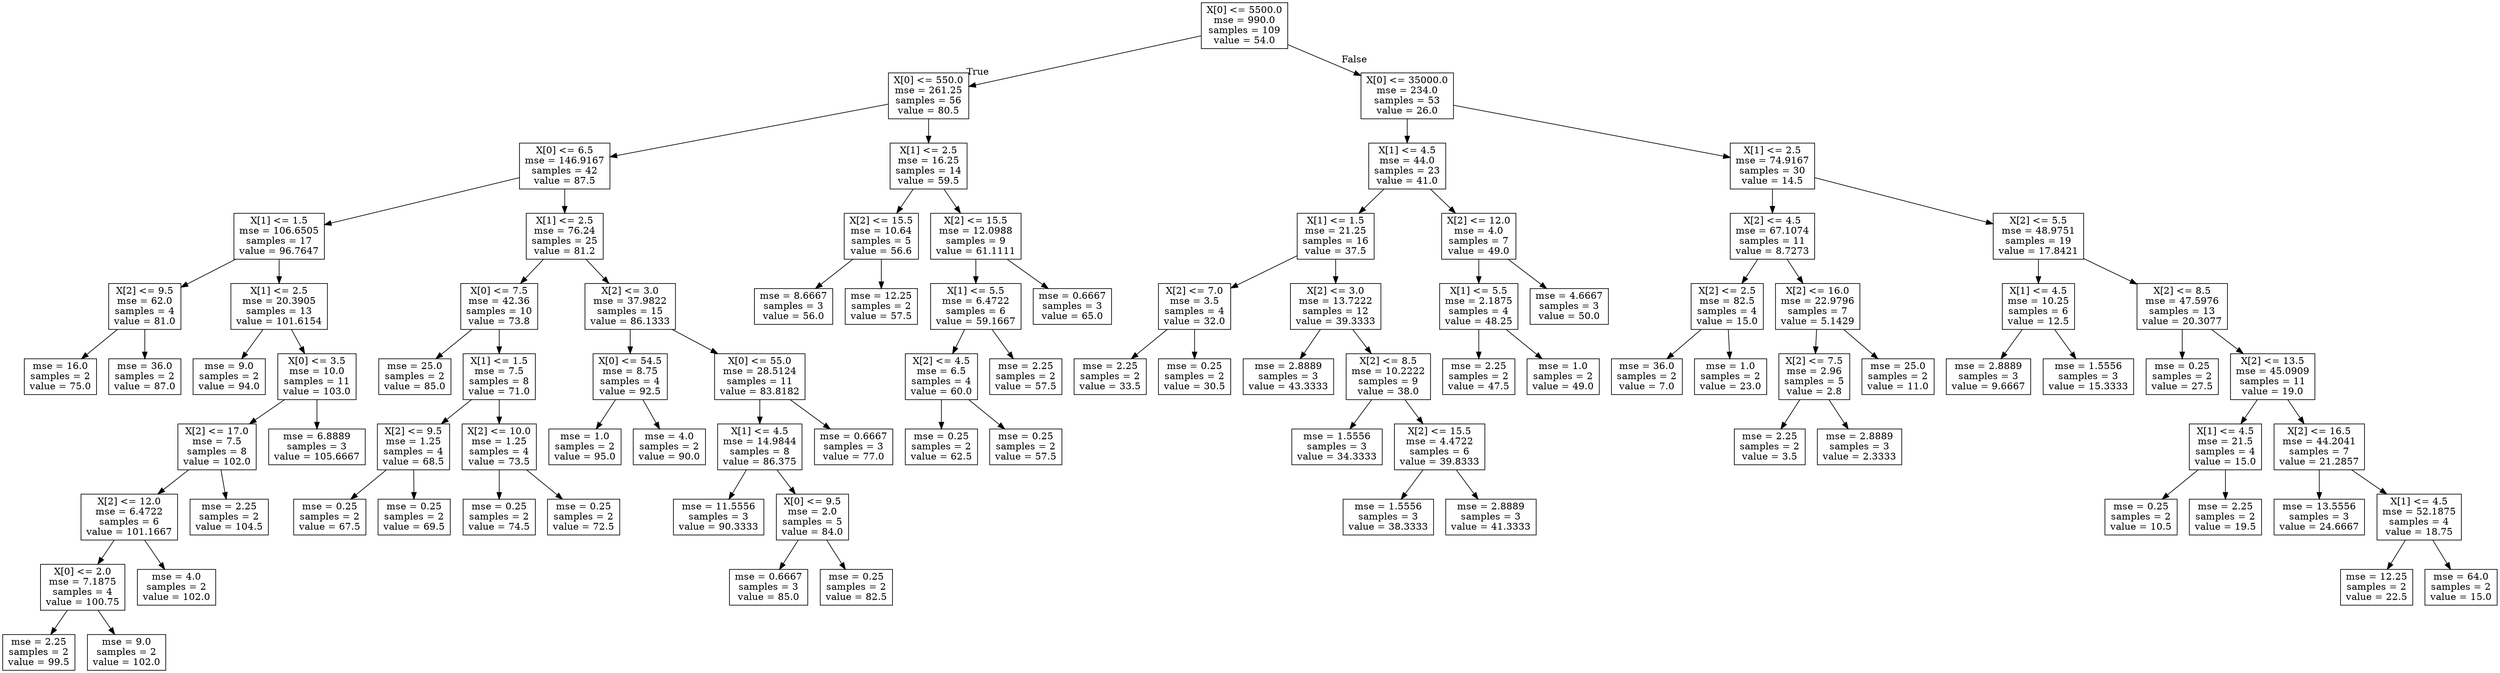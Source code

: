 digraph Tree {
node [shape=box] ;
0 [label="X[0] <= 5500.0\nmse = 990.0\nsamples = 109\nvalue = 54.0"] ;
1 [label="X[0] <= 550.0\nmse = 261.25\nsamples = 56\nvalue = 80.5"] ;
0 -> 1 [labeldistance=2.5, labelangle=45, headlabel="True"] ;
2 [label="X[0] <= 6.5\nmse = 146.9167\nsamples = 42\nvalue = 87.5"] ;
1 -> 2 ;
3 [label="X[1] <= 1.5\nmse = 106.6505\nsamples = 17\nvalue = 96.7647"] ;
2 -> 3 ;
4 [label="X[2] <= 9.5\nmse = 62.0\nsamples = 4\nvalue = 81.0"] ;
3 -> 4 ;
5 [label="mse = 16.0\nsamples = 2\nvalue = 75.0"] ;
4 -> 5 ;
6 [label="mse = 36.0\nsamples = 2\nvalue = 87.0"] ;
4 -> 6 ;
7 [label="X[1] <= 2.5\nmse = 20.3905\nsamples = 13\nvalue = 101.6154"] ;
3 -> 7 ;
8 [label="mse = 9.0\nsamples = 2\nvalue = 94.0"] ;
7 -> 8 ;
9 [label="X[0] <= 3.5\nmse = 10.0\nsamples = 11\nvalue = 103.0"] ;
7 -> 9 ;
10 [label="X[2] <= 17.0\nmse = 7.5\nsamples = 8\nvalue = 102.0"] ;
9 -> 10 ;
11 [label="X[2] <= 12.0\nmse = 6.4722\nsamples = 6\nvalue = 101.1667"] ;
10 -> 11 ;
12 [label="X[0] <= 2.0\nmse = 7.1875\nsamples = 4\nvalue = 100.75"] ;
11 -> 12 ;
13 [label="mse = 2.25\nsamples = 2\nvalue = 99.5"] ;
12 -> 13 ;
14 [label="mse = 9.0\nsamples = 2\nvalue = 102.0"] ;
12 -> 14 ;
15 [label="mse = 4.0\nsamples = 2\nvalue = 102.0"] ;
11 -> 15 ;
16 [label="mse = 2.25\nsamples = 2\nvalue = 104.5"] ;
10 -> 16 ;
17 [label="mse = 6.8889\nsamples = 3\nvalue = 105.6667"] ;
9 -> 17 ;
18 [label="X[1] <= 2.5\nmse = 76.24\nsamples = 25\nvalue = 81.2"] ;
2 -> 18 ;
19 [label="X[0] <= 7.5\nmse = 42.36\nsamples = 10\nvalue = 73.8"] ;
18 -> 19 ;
20 [label="mse = 25.0\nsamples = 2\nvalue = 85.0"] ;
19 -> 20 ;
21 [label="X[1] <= 1.5\nmse = 7.5\nsamples = 8\nvalue = 71.0"] ;
19 -> 21 ;
22 [label="X[2] <= 9.5\nmse = 1.25\nsamples = 4\nvalue = 68.5"] ;
21 -> 22 ;
23 [label="mse = 0.25\nsamples = 2\nvalue = 67.5"] ;
22 -> 23 ;
24 [label="mse = 0.25\nsamples = 2\nvalue = 69.5"] ;
22 -> 24 ;
25 [label="X[2] <= 10.0\nmse = 1.25\nsamples = 4\nvalue = 73.5"] ;
21 -> 25 ;
26 [label="mse = 0.25\nsamples = 2\nvalue = 74.5"] ;
25 -> 26 ;
27 [label="mse = 0.25\nsamples = 2\nvalue = 72.5"] ;
25 -> 27 ;
28 [label="X[2] <= 3.0\nmse = 37.9822\nsamples = 15\nvalue = 86.1333"] ;
18 -> 28 ;
29 [label="X[0] <= 54.5\nmse = 8.75\nsamples = 4\nvalue = 92.5"] ;
28 -> 29 ;
30 [label="mse = 1.0\nsamples = 2\nvalue = 95.0"] ;
29 -> 30 ;
31 [label="mse = 4.0\nsamples = 2\nvalue = 90.0"] ;
29 -> 31 ;
32 [label="X[0] <= 55.0\nmse = 28.5124\nsamples = 11\nvalue = 83.8182"] ;
28 -> 32 ;
33 [label="X[1] <= 4.5\nmse = 14.9844\nsamples = 8\nvalue = 86.375"] ;
32 -> 33 ;
34 [label="mse = 11.5556\nsamples = 3\nvalue = 90.3333"] ;
33 -> 34 ;
35 [label="X[0] <= 9.5\nmse = 2.0\nsamples = 5\nvalue = 84.0"] ;
33 -> 35 ;
36 [label="mse = 0.6667\nsamples = 3\nvalue = 85.0"] ;
35 -> 36 ;
37 [label="mse = 0.25\nsamples = 2\nvalue = 82.5"] ;
35 -> 37 ;
38 [label="mse = 0.6667\nsamples = 3\nvalue = 77.0"] ;
32 -> 38 ;
39 [label="X[1] <= 2.5\nmse = 16.25\nsamples = 14\nvalue = 59.5"] ;
1 -> 39 ;
40 [label="X[2] <= 15.5\nmse = 10.64\nsamples = 5\nvalue = 56.6"] ;
39 -> 40 ;
41 [label="mse = 8.6667\nsamples = 3\nvalue = 56.0"] ;
40 -> 41 ;
42 [label="mse = 12.25\nsamples = 2\nvalue = 57.5"] ;
40 -> 42 ;
43 [label="X[2] <= 15.5\nmse = 12.0988\nsamples = 9\nvalue = 61.1111"] ;
39 -> 43 ;
44 [label="X[1] <= 5.5\nmse = 6.4722\nsamples = 6\nvalue = 59.1667"] ;
43 -> 44 ;
45 [label="X[2] <= 4.5\nmse = 6.5\nsamples = 4\nvalue = 60.0"] ;
44 -> 45 ;
46 [label="mse = 0.25\nsamples = 2\nvalue = 62.5"] ;
45 -> 46 ;
47 [label="mse = 0.25\nsamples = 2\nvalue = 57.5"] ;
45 -> 47 ;
48 [label="mse = 2.25\nsamples = 2\nvalue = 57.5"] ;
44 -> 48 ;
49 [label="mse = 0.6667\nsamples = 3\nvalue = 65.0"] ;
43 -> 49 ;
50 [label="X[0] <= 35000.0\nmse = 234.0\nsamples = 53\nvalue = 26.0"] ;
0 -> 50 [labeldistance=2.5, labelangle=-45, headlabel="False"] ;
51 [label="X[1] <= 4.5\nmse = 44.0\nsamples = 23\nvalue = 41.0"] ;
50 -> 51 ;
52 [label="X[1] <= 1.5\nmse = 21.25\nsamples = 16\nvalue = 37.5"] ;
51 -> 52 ;
53 [label="X[2] <= 7.0\nmse = 3.5\nsamples = 4\nvalue = 32.0"] ;
52 -> 53 ;
54 [label="mse = 2.25\nsamples = 2\nvalue = 33.5"] ;
53 -> 54 ;
55 [label="mse = 0.25\nsamples = 2\nvalue = 30.5"] ;
53 -> 55 ;
56 [label="X[2] <= 3.0\nmse = 13.7222\nsamples = 12\nvalue = 39.3333"] ;
52 -> 56 ;
57 [label="mse = 2.8889\nsamples = 3\nvalue = 43.3333"] ;
56 -> 57 ;
58 [label="X[2] <= 8.5\nmse = 10.2222\nsamples = 9\nvalue = 38.0"] ;
56 -> 58 ;
59 [label="mse = 1.5556\nsamples = 3\nvalue = 34.3333"] ;
58 -> 59 ;
60 [label="X[2] <= 15.5\nmse = 4.4722\nsamples = 6\nvalue = 39.8333"] ;
58 -> 60 ;
61 [label="mse = 1.5556\nsamples = 3\nvalue = 38.3333"] ;
60 -> 61 ;
62 [label="mse = 2.8889\nsamples = 3\nvalue = 41.3333"] ;
60 -> 62 ;
63 [label="X[2] <= 12.0\nmse = 4.0\nsamples = 7\nvalue = 49.0"] ;
51 -> 63 ;
64 [label="X[1] <= 5.5\nmse = 2.1875\nsamples = 4\nvalue = 48.25"] ;
63 -> 64 ;
65 [label="mse = 2.25\nsamples = 2\nvalue = 47.5"] ;
64 -> 65 ;
66 [label="mse = 1.0\nsamples = 2\nvalue = 49.0"] ;
64 -> 66 ;
67 [label="mse = 4.6667\nsamples = 3\nvalue = 50.0"] ;
63 -> 67 ;
68 [label="X[1] <= 2.5\nmse = 74.9167\nsamples = 30\nvalue = 14.5"] ;
50 -> 68 ;
69 [label="X[2] <= 4.5\nmse = 67.1074\nsamples = 11\nvalue = 8.7273"] ;
68 -> 69 ;
70 [label="X[2] <= 2.5\nmse = 82.5\nsamples = 4\nvalue = 15.0"] ;
69 -> 70 ;
71 [label="mse = 36.0\nsamples = 2\nvalue = 7.0"] ;
70 -> 71 ;
72 [label="mse = 1.0\nsamples = 2\nvalue = 23.0"] ;
70 -> 72 ;
73 [label="X[2] <= 16.0\nmse = 22.9796\nsamples = 7\nvalue = 5.1429"] ;
69 -> 73 ;
74 [label="X[2] <= 7.5\nmse = 2.96\nsamples = 5\nvalue = 2.8"] ;
73 -> 74 ;
75 [label="mse = 2.25\nsamples = 2\nvalue = 3.5"] ;
74 -> 75 ;
76 [label="mse = 2.8889\nsamples = 3\nvalue = 2.3333"] ;
74 -> 76 ;
77 [label="mse = 25.0\nsamples = 2\nvalue = 11.0"] ;
73 -> 77 ;
78 [label="X[2] <= 5.5\nmse = 48.9751\nsamples = 19\nvalue = 17.8421"] ;
68 -> 78 ;
79 [label="X[1] <= 4.5\nmse = 10.25\nsamples = 6\nvalue = 12.5"] ;
78 -> 79 ;
80 [label="mse = 2.8889\nsamples = 3\nvalue = 9.6667"] ;
79 -> 80 ;
81 [label="mse = 1.5556\nsamples = 3\nvalue = 15.3333"] ;
79 -> 81 ;
82 [label="X[2] <= 8.5\nmse = 47.5976\nsamples = 13\nvalue = 20.3077"] ;
78 -> 82 ;
83 [label="mse = 0.25\nsamples = 2\nvalue = 27.5"] ;
82 -> 83 ;
84 [label="X[2] <= 13.5\nmse = 45.0909\nsamples = 11\nvalue = 19.0"] ;
82 -> 84 ;
85 [label="X[1] <= 4.5\nmse = 21.5\nsamples = 4\nvalue = 15.0"] ;
84 -> 85 ;
86 [label="mse = 0.25\nsamples = 2\nvalue = 10.5"] ;
85 -> 86 ;
87 [label="mse = 2.25\nsamples = 2\nvalue = 19.5"] ;
85 -> 87 ;
88 [label="X[2] <= 16.5\nmse = 44.2041\nsamples = 7\nvalue = 21.2857"] ;
84 -> 88 ;
89 [label="mse = 13.5556\nsamples = 3\nvalue = 24.6667"] ;
88 -> 89 ;
90 [label="X[1] <= 4.5\nmse = 52.1875\nsamples = 4\nvalue = 18.75"] ;
88 -> 90 ;
91 [label="mse = 12.25\nsamples = 2\nvalue = 22.5"] ;
90 -> 91 ;
92 [label="mse = 64.0\nsamples = 2\nvalue = 15.0"] ;
90 -> 92 ;
}